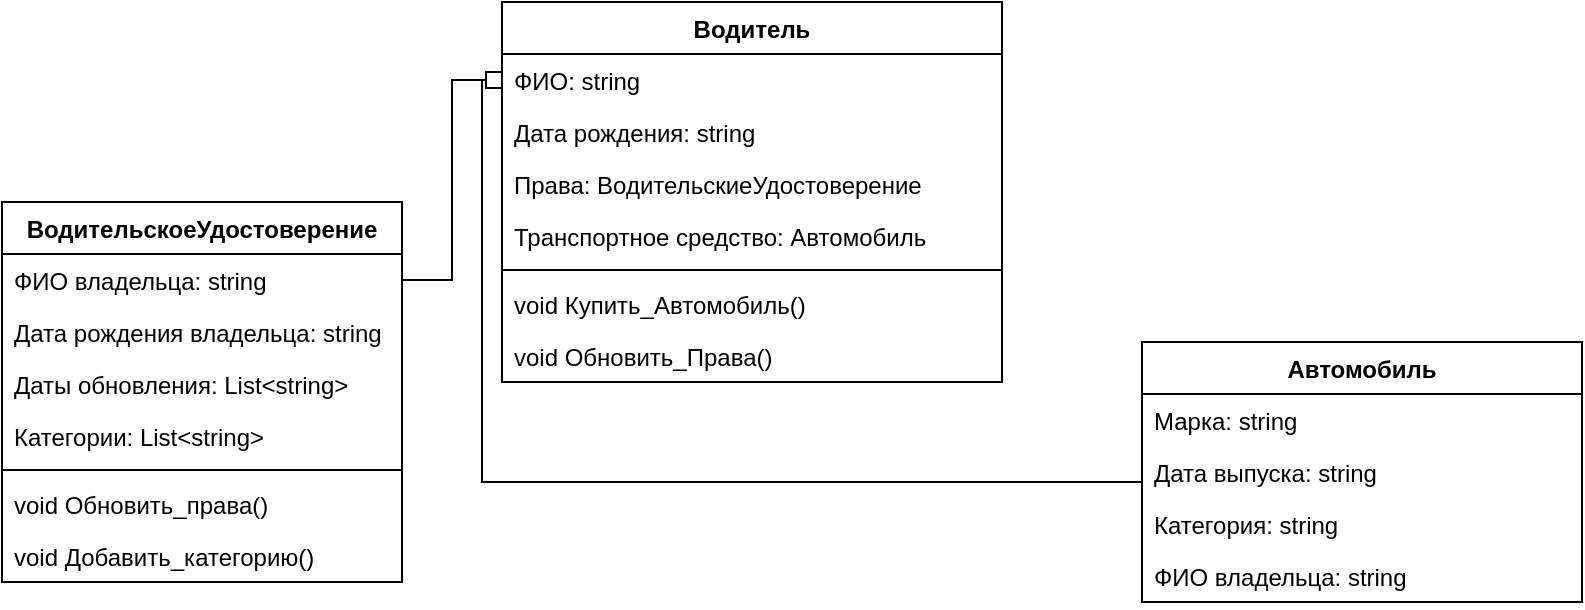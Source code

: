 <mxfile version="24.7.17">
  <diagram id="C5RBs43oDa-KdzZeNtuy" name="Page-1">
    <mxGraphModel dx="1002" dy="575" grid="1" gridSize="10" guides="1" tooltips="1" connect="1" arrows="1" fold="1" page="1" pageScale="1" pageWidth="827" pageHeight="1169" math="0" shadow="0">
      <root>
        <mxCell id="WIyWlLk6GJQsqaUBKTNV-0" />
        <mxCell id="WIyWlLk6GJQsqaUBKTNV-1" parent="WIyWlLk6GJQsqaUBKTNV-0" />
        <mxCell id="zkfFHV4jXpPFQw0GAbJ--0" value="ВодительскоеУдостоверение" style="swimlane;fontStyle=1;align=center;verticalAlign=top;childLayout=stackLayout;horizontal=1;startSize=26;horizontalStack=0;resizeParent=1;resizeLast=0;collapsible=1;marginBottom=0;rounded=0;shadow=0;strokeWidth=1;" parent="WIyWlLk6GJQsqaUBKTNV-1" vertex="1">
          <mxGeometry x="50" y="150" width="200" height="190" as="geometry">
            <mxRectangle x="230" y="140" width="160" height="26" as="alternateBounds" />
          </mxGeometry>
        </mxCell>
        <mxCell id="R7xmTjHyAfwQMqVilmNP-0" value="ФИО владельца: string" style="text;align=left;verticalAlign=top;spacingLeft=4;spacingRight=4;overflow=hidden;rotatable=0;points=[[0,0.5],[1,0.5]];portConstraint=eastwest;" vertex="1" parent="zkfFHV4jXpPFQw0GAbJ--0">
          <mxGeometry y="26" width="200" height="26" as="geometry" />
        </mxCell>
        <mxCell id="R7xmTjHyAfwQMqVilmNP-2" value="Дата рождения владельца: string" style="text;align=left;verticalAlign=top;spacingLeft=4;spacingRight=4;overflow=hidden;rotatable=0;points=[[0,0.5],[1,0.5]];portConstraint=eastwest;" vertex="1" parent="zkfFHV4jXpPFQw0GAbJ--0">
          <mxGeometry y="52" width="200" height="26" as="geometry" />
        </mxCell>
        <mxCell id="R7xmTjHyAfwQMqVilmNP-3" value="Даты обновления: List&lt;string&gt;" style="text;align=left;verticalAlign=top;spacingLeft=4;spacingRight=4;overflow=hidden;rotatable=0;points=[[0,0.5],[1,0.5]];portConstraint=eastwest;" vertex="1" parent="zkfFHV4jXpPFQw0GAbJ--0">
          <mxGeometry y="78" width="200" height="26" as="geometry" />
        </mxCell>
        <mxCell id="zkfFHV4jXpPFQw0GAbJ--2" value="Категории: List&lt;string&gt;" style="text;align=left;verticalAlign=top;spacingLeft=4;spacingRight=4;overflow=hidden;rotatable=0;points=[[0,0.5],[1,0.5]];portConstraint=eastwest;rounded=0;shadow=0;html=0;" parent="zkfFHV4jXpPFQw0GAbJ--0" vertex="1">
          <mxGeometry y="104" width="200" height="26" as="geometry" />
        </mxCell>
        <mxCell id="zkfFHV4jXpPFQw0GAbJ--4" value="" style="line;html=1;strokeWidth=1;align=left;verticalAlign=middle;spacingTop=-1;spacingLeft=3;spacingRight=3;rotatable=0;labelPosition=right;points=[];portConstraint=eastwest;" parent="zkfFHV4jXpPFQw0GAbJ--0" vertex="1">
          <mxGeometry y="130" width="200" height="8" as="geometry" />
        </mxCell>
        <mxCell id="R7xmTjHyAfwQMqVilmNP-4" value="void Обновить_права()" style="text;align=left;verticalAlign=top;spacingLeft=4;spacingRight=4;overflow=hidden;rotatable=0;points=[[0,0.5],[1,0.5]];portConstraint=eastwest;" vertex="1" parent="zkfFHV4jXpPFQw0GAbJ--0">
          <mxGeometry y="138" width="200" height="26" as="geometry" />
        </mxCell>
        <mxCell id="zkfFHV4jXpPFQw0GAbJ--5" value="void Добавить_категорию()" style="text;align=left;verticalAlign=top;spacingLeft=4;spacingRight=4;overflow=hidden;rotatable=0;points=[[0,0.5],[1,0.5]];portConstraint=eastwest;" parent="zkfFHV4jXpPFQw0GAbJ--0" vertex="1">
          <mxGeometry y="164" width="200" height="26" as="geometry" />
        </mxCell>
        <mxCell id="R7xmTjHyAfwQMqVilmNP-5" value="Водитель" style="swimlane;fontStyle=1;align=center;verticalAlign=top;childLayout=stackLayout;horizontal=1;startSize=26;horizontalStack=0;resizeParent=1;resizeLast=0;collapsible=1;marginBottom=0;rounded=0;shadow=0;strokeWidth=1;" vertex="1" parent="WIyWlLk6GJQsqaUBKTNV-1">
          <mxGeometry x="300" y="50" width="250" height="190" as="geometry">
            <mxRectangle x="230" y="140" width="160" height="26" as="alternateBounds" />
          </mxGeometry>
        </mxCell>
        <mxCell id="R7xmTjHyAfwQMqVilmNP-6" value="ФИО: string" style="text;align=left;verticalAlign=top;spacingLeft=4;spacingRight=4;overflow=hidden;rotatable=0;points=[[0,0.5],[1,0.5]];portConstraint=eastwest;" vertex="1" parent="R7xmTjHyAfwQMqVilmNP-5">
          <mxGeometry y="26" width="250" height="26" as="geometry" />
        </mxCell>
        <mxCell id="R7xmTjHyAfwQMqVilmNP-14" value="Дата рождения: string" style="text;align=left;verticalAlign=top;spacingLeft=4;spacingRight=4;overflow=hidden;rotatable=0;points=[[0,0.5],[1,0.5]];portConstraint=eastwest;" vertex="1" parent="R7xmTjHyAfwQMqVilmNP-5">
          <mxGeometry y="52" width="250" height="26" as="geometry" />
        </mxCell>
        <mxCell id="R7xmTjHyAfwQMqVilmNP-13" value="Права: ВодительскиеУдостоверение" style="text;align=left;verticalAlign=top;spacingLeft=4;spacingRight=4;overflow=hidden;rotatable=0;points=[[0,0.5],[1,0.5]];portConstraint=eastwest;" vertex="1" parent="R7xmTjHyAfwQMqVilmNP-5">
          <mxGeometry y="78" width="250" height="26" as="geometry" />
        </mxCell>
        <mxCell id="R7xmTjHyAfwQMqVilmNP-23" value="Транспортное средство: Автомобиль" style="text;align=left;verticalAlign=top;spacingLeft=4;spacingRight=4;overflow=hidden;rotatable=0;points=[[0,0.5],[1,0.5]];portConstraint=eastwest;" vertex="1" parent="R7xmTjHyAfwQMqVilmNP-5">
          <mxGeometry y="104" width="250" height="26" as="geometry" />
        </mxCell>
        <mxCell id="R7xmTjHyAfwQMqVilmNP-10" value="" style="line;html=1;strokeWidth=1;align=left;verticalAlign=middle;spacingTop=-1;spacingLeft=3;spacingRight=3;rotatable=0;labelPosition=right;points=[];portConstraint=eastwest;" vertex="1" parent="R7xmTjHyAfwQMqVilmNP-5">
          <mxGeometry y="130" width="250" height="8" as="geometry" />
        </mxCell>
        <mxCell id="R7xmTjHyAfwQMqVilmNP-11" value="void Купить_Автомобиль()" style="text;align=left;verticalAlign=top;spacingLeft=4;spacingRight=4;overflow=hidden;rotatable=0;points=[[0,0.5],[1,0.5]];portConstraint=eastwest;" vertex="1" parent="R7xmTjHyAfwQMqVilmNP-5">
          <mxGeometry y="138" width="250" height="26" as="geometry" />
        </mxCell>
        <mxCell id="R7xmTjHyAfwQMqVilmNP-12" value="void Обновить_Права()" style="text;align=left;verticalAlign=top;spacingLeft=4;spacingRight=4;overflow=hidden;rotatable=0;points=[[0,0.5],[1,0.5]];portConstraint=eastwest;" vertex="1" parent="R7xmTjHyAfwQMqVilmNP-5">
          <mxGeometry y="164" width="250" height="26" as="geometry" />
        </mxCell>
        <mxCell id="R7xmTjHyAfwQMqVilmNP-15" value="Автомобиль" style="swimlane;fontStyle=1;align=center;verticalAlign=top;childLayout=stackLayout;horizontal=1;startSize=26;horizontalStack=0;resizeParent=1;resizeLast=0;collapsible=1;marginBottom=0;rounded=0;shadow=0;strokeWidth=1;" vertex="1" parent="WIyWlLk6GJQsqaUBKTNV-1">
          <mxGeometry x="620" y="220" width="220" height="130" as="geometry">
            <mxRectangle x="230" y="140" width="160" height="26" as="alternateBounds" />
          </mxGeometry>
        </mxCell>
        <mxCell id="R7xmTjHyAfwQMqVilmNP-16" value="Марка: string" style="text;align=left;verticalAlign=top;spacingLeft=4;spacingRight=4;overflow=hidden;rotatable=0;points=[[0,0.5],[1,0.5]];portConstraint=eastwest;" vertex="1" parent="R7xmTjHyAfwQMqVilmNP-15">
          <mxGeometry y="26" width="220" height="26" as="geometry" />
        </mxCell>
        <mxCell id="R7xmTjHyAfwQMqVilmNP-17" value="Дата выпуска: string" style="text;align=left;verticalAlign=top;spacingLeft=4;spacingRight=4;overflow=hidden;rotatable=0;points=[[0,0.5],[1,0.5]];portConstraint=eastwest;" vertex="1" parent="R7xmTjHyAfwQMqVilmNP-15">
          <mxGeometry y="52" width="220" height="26" as="geometry" />
        </mxCell>
        <mxCell id="R7xmTjHyAfwQMqVilmNP-24" value="Категория: string" style="text;align=left;verticalAlign=top;spacingLeft=4;spacingRight=4;overflow=hidden;rotatable=0;points=[[0,0.5],[1,0.5]];portConstraint=eastwest;" vertex="1" parent="R7xmTjHyAfwQMqVilmNP-15">
          <mxGeometry y="78" width="220" height="26" as="geometry" />
        </mxCell>
        <mxCell id="R7xmTjHyAfwQMqVilmNP-18" value="ФИО владельца: string" style="text;align=left;verticalAlign=top;spacingLeft=4;spacingRight=4;overflow=hidden;rotatable=0;points=[[0,0.5],[1,0.5]];portConstraint=eastwest;" vertex="1" parent="R7xmTjHyAfwQMqVilmNP-15">
          <mxGeometry y="104" width="220" height="26" as="geometry" />
        </mxCell>
        <mxCell id="R7xmTjHyAfwQMqVilmNP-25" style="edgeStyle=orthogonalEdgeStyle;rounded=0;orthogonalLoop=1;jettySize=auto;html=1;exitX=0;exitY=0.5;exitDx=0;exitDy=0;entryX=0;entryY=0.5;entryDx=0;entryDy=0;endArrow=none;endFill=0;startArrow=box;startFill=0;" edge="1" parent="WIyWlLk6GJQsqaUBKTNV-1" source="R7xmTjHyAfwQMqVilmNP-6" target="R7xmTjHyAfwQMqVilmNP-18">
          <mxGeometry relative="1" as="geometry">
            <Array as="points">
              <mxPoint x="290" y="89" />
              <mxPoint x="290" y="290" />
              <mxPoint x="620" y="290" />
            </Array>
          </mxGeometry>
        </mxCell>
        <mxCell id="R7xmTjHyAfwQMqVilmNP-26" style="edgeStyle=orthogonalEdgeStyle;rounded=0;orthogonalLoop=1;jettySize=auto;html=1;exitX=0;exitY=0.5;exitDx=0;exitDy=0;entryX=1;entryY=0.5;entryDx=0;entryDy=0;endArrow=none;endFill=0;startArrow=box;startFill=0;" edge="1" parent="WIyWlLk6GJQsqaUBKTNV-1" source="R7xmTjHyAfwQMqVilmNP-6" target="R7xmTjHyAfwQMqVilmNP-0">
          <mxGeometry relative="1" as="geometry" />
        </mxCell>
      </root>
    </mxGraphModel>
  </diagram>
</mxfile>
